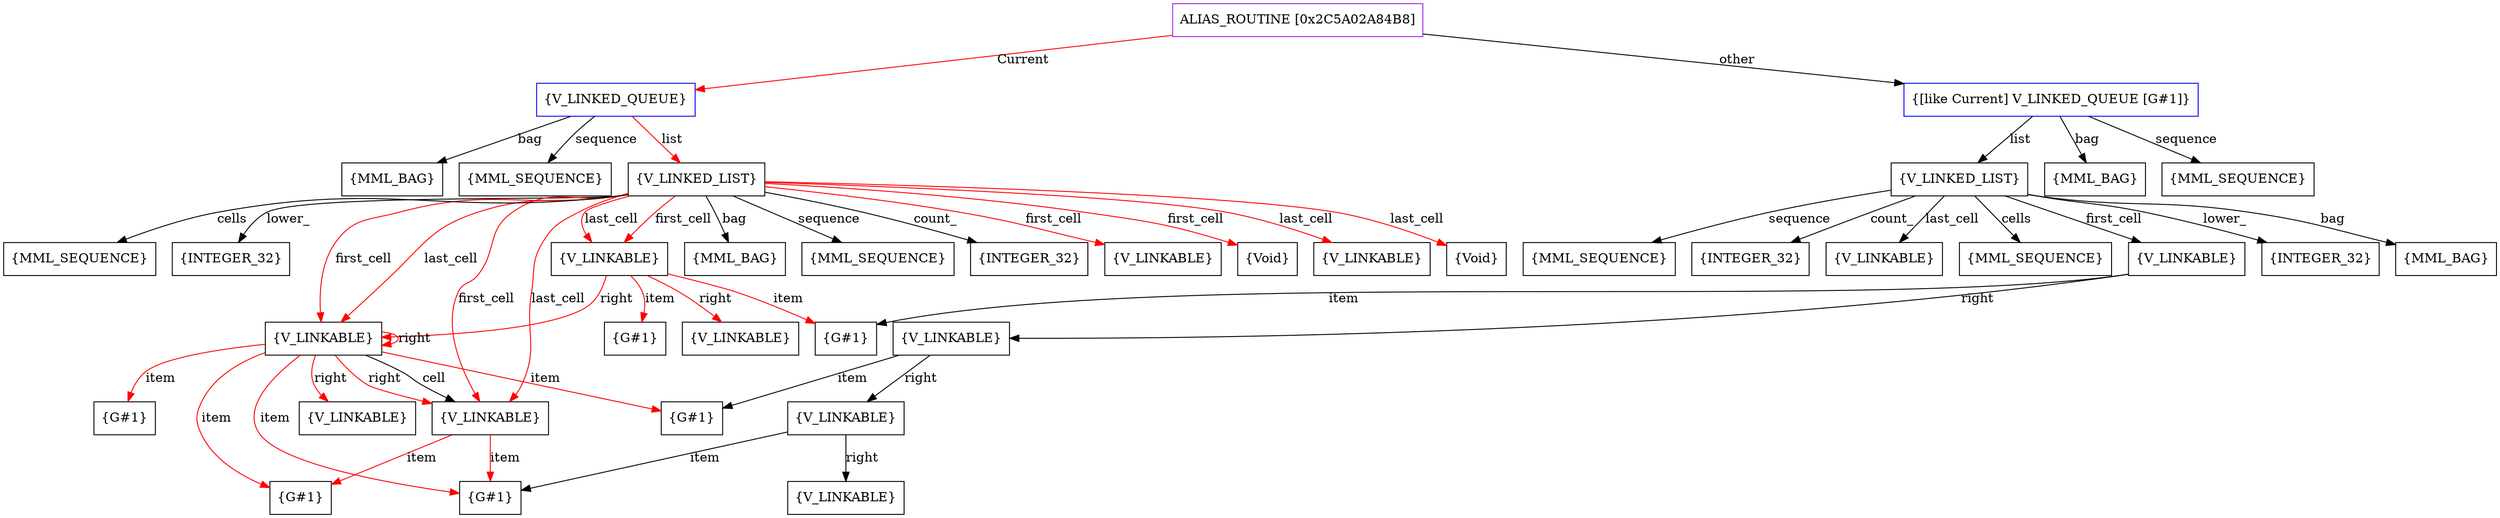 digraph g {
	node [shape=box]
	b1[color=purple label=<ALIAS_ROUTINE [0x2C5A02A84B8]>]
	b2[color=blue label=<{V_LINKED_QUEUE}>]
	b3[label=<{MML_BAG}>]
	b4[label=<{MML_SEQUENCE}>]
	b5[label=<{V_LINKED_LIST}>]
	b6[label=<{INTEGER_32}>]
	b7[label=<{MML_BAG}>]
	b8[label=<{MML_SEQUENCE}>]
	b9[label=<{INTEGER_32}>]
	b10[label=<{V_LINKABLE}>]
	b11[label=<{Void}>]
	b12[label=<{V_LINKABLE}>]
	b13[label=<{G#1}>]
	b14[label=<{G#1}>]
	b15[label=<{V_LINKABLE}>]
	b16[label=<{V_LINKABLE}>]
	b17[label=<{G#1}>]
	b18[label=<{G#1}>]
	b19[label=<{G#1}>]
	b20[label=<{G#1}>]
	b21[label=<{V_LINKABLE}>]
	b22[label=<{V_LINKABLE}>]
	b23[label=<{V_LINKABLE}>]
	b24[label=<{Void}>]
	b25[label=<{MML_SEQUENCE}>]
	b26[color=blue label=<{[like Current] V_LINKED_QUEUE [G#1]}>]
	b27[label=<{MML_BAG}>]
	b28[label=<{MML_SEQUENCE}>]
	b29[label=<{V_LINKED_LIST}>]
	b30[label=<{INTEGER_32}>]
	b31[label=<{MML_BAG}>]
	b32[label=<{MML_SEQUENCE}>]
	b33[label=<{INTEGER_32}>]
	b34[label=<{V_LINKABLE}>]
	b35[label=<{V_LINKABLE}>]
	b36[label=<{V_LINKABLE}>]
	b37[label=<{V_LINKABLE}>]
	b38[label=<{V_LINKABLE}>]
	b39[label=<{MML_SEQUENCE}>]
	b1->b2[color=red label=<Current>]
	b2->b3[label=<bag>]
	b2->b4[label=<sequence>]
	b2->b5[color=red label=<list>]
	b5->b6[label=<lower_>]
	b5->b7[label=<bag>]
	b5->b8[label=<sequence>]
	b5->b9[label=<count_>]
	b5->b10[color=red label=<first_cell>]
	b5->b11[color=red label=<first_cell>]
	b5->b12[color=red label=<first_cell>]
	b12->b13[color=red label=<item>]
	b12->b14[color=red label=<item>]
	b12->b15[color=red label=<right>]
	b12->b16[color=red label=<right>]
	b16->b17[color=red label=<item>]
	b16->b18[color=red label=<item>]
	b16->b19[color=red label=<item>]
	b16->b20[color=red label=<item>]
	b16->b21[color=red label=<right>]
	b16->b16[color=red label=<right>]
	b16->b22[color=red label=<right>]
	b22->b19[color=red label=<item>]
	b22->b18[color=red label=<item>]
	b16->b22[label=<cell>]
	b5->b16[color=red label=<first_cell>]
	b5->b22[color=red label=<first_cell>]
	b5->b23[color=red label=<last_cell>]
	b5->b24[color=red label=<last_cell>]
	b5->b12[color=red label=<last_cell>]
	b5->b16[color=red label=<last_cell>]
	b5->b22[color=red label=<last_cell>]
	b5->b25[label=<cells>]
	b1->b26[label=<other>]
	b26->b27[label=<bag>]
	b26->b28[label=<sequence>]
	b26->b29[label=<list>]
	b29->b30[label=<lower_>]
	b29->b31[label=<bag>]
	b29->b32[label=<sequence>]
	b29->b33[label=<count_>]
	b29->b34[label=<first_cell>]
	b34->b14[label=<item>]
	b34->b35[label=<right>]
	b35->b20[label=<item>]
	b35->b36[label=<right>]
	b36->b18[label=<item>]
	b36->b37[label=<right>]
	b29->b38[label=<last_cell>]
	b29->b39[label=<cells>]
}
